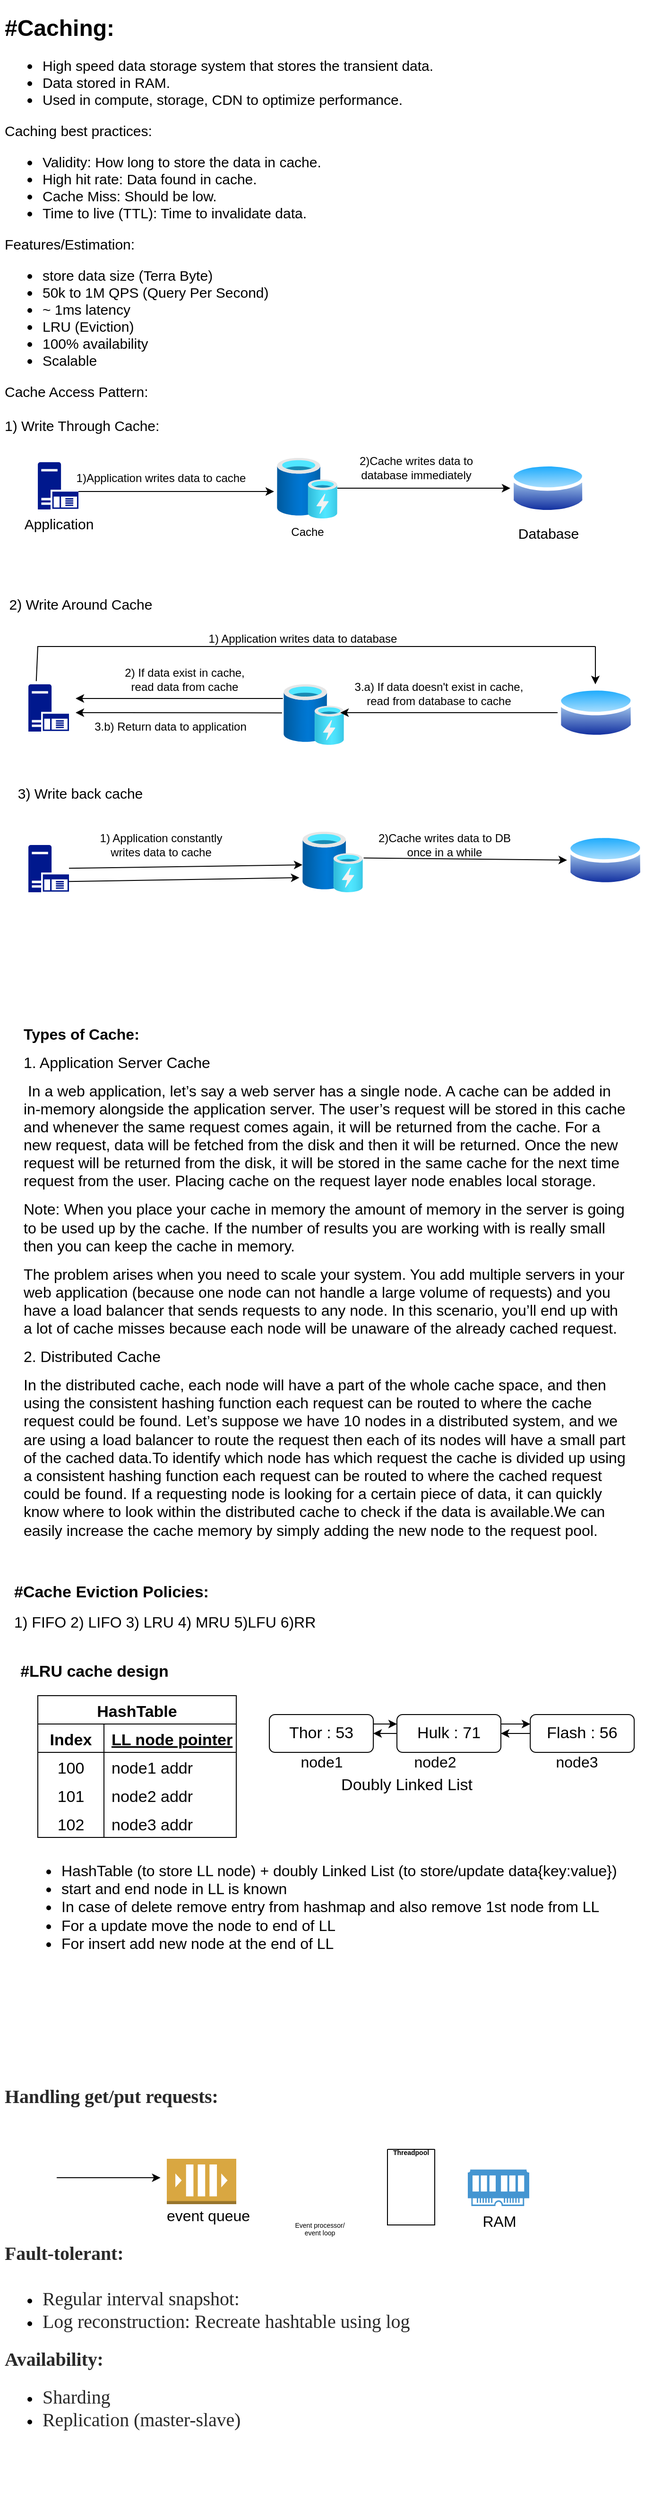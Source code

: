 <mxfile version="20.7.4" type="device"><diagram id="CX_LdZxqwpBXBb2fjDOH" name="Page-1"><mxGraphModel dx="1050" dy="619" grid="1" gridSize="10" guides="1" tooltips="1" connect="1" arrows="1" fold="1" page="1" pageScale="1" pageWidth="850" pageHeight="1100" math="0" shadow="0"><root><mxCell id="0"/><mxCell id="1" parent="0"/><mxCell id="mdD5uKrrwGzvPD0FfZI1-1" value="&lt;h1&gt;#Caching:&lt;/h1&gt;&lt;div style=&quot;font-size: 15px;&quot;&gt;&lt;ul&gt;&lt;li&gt;High speed data storage system that stores the transient data.&lt;/li&gt;&lt;li&gt;Data stored in RAM.&lt;/li&gt;&lt;li&gt;Used in compute, storage, CDN to optimize performance.&lt;/li&gt;&lt;/ul&gt;&lt;div&gt;Caching best practices:&lt;/div&gt;&lt;div&gt;&lt;ul&gt;&lt;li&gt;Validity: How long to store the data in cache.&lt;/li&gt;&lt;li&gt;High hit rate: Data found in cache.&lt;/li&gt;&lt;li&gt;Cache Miss: Should be low.&lt;/li&gt;&lt;li&gt;Time to live (TTL): Time to invalidate data.&lt;/li&gt;&lt;/ul&gt;&lt;div&gt;Features/Estimation:&lt;/div&gt;&lt;/div&gt;&lt;div&gt;&lt;ul&gt;&lt;li&gt;store data size (Terra Byte)&lt;/li&gt;&lt;li&gt;50k to 1M QPS (Query Per Second)&lt;/li&gt;&lt;li&gt;~ 1ms latency&lt;/li&gt;&lt;li&gt;LRU (Eviction)&lt;/li&gt;&lt;li&gt;100% availability&lt;/li&gt;&lt;li&gt;Scalable&lt;/li&gt;&lt;/ul&gt;&lt;div&gt;Cache Access Pattern:&lt;/div&gt;&lt;/div&gt;&lt;div&gt;&lt;br&gt;&lt;/div&gt;&lt;div&gt;1) Write Through Cache:&lt;/div&gt;&lt;div&gt;&lt;br&gt;&lt;/div&gt;&lt;div&gt;&lt;br&gt;&lt;/div&gt;&lt;/div&gt;" style="text;html=1;strokeColor=none;fillColor=none;spacing=5;spacingTop=-20;whiteSpace=wrap;overflow=hidden;rounded=0;" vertex="1" parent="1"><mxGeometry x="30" y="46" width="650" height="594" as="geometry"/></mxCell><mxCell id="mdD5uKrrwGzvPD0FfZI1-2" value="Application" style="sketch=0;aspect=fixed;pointerEvents=1;shadow=0;dashed=0;html=1;strokeColor=none;labelPosition=center;verticalLabelPosition=bottom;verticalAlign=top;align=center;fillColor=#00188D;shape=mxgraph.mscae.enterprise.application_server;fontSize=15;" vertex="1" parent="1"><mxGeometry x="70" y="525" width="43" height="50" as="geometry"/></mxCell><mxCell id="mdD5uKrrwGzvPD0FfZI1-3" value="Cache" style="aspect=fixed;html=1;points=[];align=center;image;fontSize=12;image=img/lib/azure2/general/Cache.svg;" vertex="1" parent="1"><mxGeometry x="323" y="520.5" width="64" height="64" as="geometry"/></mxCell><mxCell id="mdD5uKrrwGzvPD0FfZI1-4" value="Database" style="aspect=fixed;perimeter=ellipsePerimeter;html=1;align=center;shadow=0;dashed=0;spacingTop=3;image;image=img/lib/active_directory/database.svg;fontSize=15;" vertex="1" parent="1"><mxGeometry x="570" y="523" width="79.73" height="59" as="geometry"/></mxCell><mxCell id="mdD5uKrrwGzvPD0FfZI1-8" value="" style="endArrow=classic;html=1;rounded=0;fontSize=15;entryX=0;entryY=0.5;entryDx=0;entryDy=0;" edge="1" parent="1" source="mdD5uKrrwGzvPD0FfZI1-3" target="mdD5uKrrwGzvPD0FfZI1-4"><mxGeometry width="50" height="50" relative="1" as="geometry"><mxPoint x="400" y="640" as="sourcePoint"/><mxPoint x="460" y="590" as="targetPoint"/></mxGeometry></mxCell><mxCell id="mdD5uKrrwGzvPD0FfZI1-11" value="2)Cache writes data to &lt;br&gt;database immediately" style="edgeLabel;html=1;align=center;verticalAlign=middle;resizable=0;points=[];fontSize=12;" vertex="1" connectable="0" parent="mdD5uKrrwGzvPD0FfZI1-8"><mxGeometry x="-0.15" y="3" relative="1" as="geometry"><mxPoint x="5" y="-19" as="offset"/></mxGeometry></mxCell><mxCell id="mdD5uKrrwGzvPD0FfZI1-9" value="" style="endArrow=classic;html=1;rounded=0;fontSize=15;exitX=1;exitY=0.62;exitDx=0;exitDy=0;exitPerimeter=0;" edge="1" parent="1" source="mdD5uKrrwGzvPD0FfZI1-2"><mxGeometry width="50" height="50" relative="1" as="geometry"><mxPoint x="397" y="562.5" as="sourcePoint"/><mxPoint x="320" y="556" as="targetPoint"/></mxGeometry></mxCell><mxCell id="mdD5uKrrwGzvPD0FfZI1-10" value="&lt;font style=&quot;font-size: 12px;&quot;&gt;1)Application writes data to cache&lt;/font&gt;" style="edgeLabel;html=1;align=center;verticalAlign=middle;resizable=0;points=[];fontSize=15;" vertex="1" connectable="0" parent="mdD5uKrrwGzvPD0FfZI1-9"><mxGeometry x="0.244" y="3" relative="1" as="geometry"><mxPoint x="-42" y="-13" as="offset"/></mxGeometry></mxCell><mxCell id="mdD5uKrrwGzvPD0FfZI1-12" value="&lt;font style=&quot;font-size: 15px;&quot;&gt;2) Write Around Cache&lt;/font&gt;" style="text;html=1;align=center;verticalAlign=middle;resizable=0;points=[];autosize=1;strokeColor=none;fillColor=none;fontSize=12;" vertex="1" parent="1"><mxGeometry x="30" y="660" width="170" height="30" as="geometry"/></mxCell><mxCell id="mdD5uKrrwGzvPD0FfZI1-14" value="" style="aspect=fixed;perimeter=ellipsePerimeter;html=1;align=center;shadow=0;dashed=0;spacingTop=3;image;image=img/lib/active_directory/database.svg;fontSize=15;" vertex="1" parent="1"><mxGeometry x="620" y="760" width="81.08" height="60" as="geometry"/></mxCell><mxCell id="mdD5uKrrwGzvPD0FfZI1-15" value="" style="sketch=0;aspect=fixed;pointerEvents=1;shadow=0;dashed=0;html=1;strokeColor=none;labelPosition=center;verticalLabelPosition=bottom;verticalAlign=top;align=center;fillColor=#00188D;shape=mxgraph.mscae.enterprise.application_server;fontSize=15;" vertex="1" parent="1"><mxGeometry x="60" y="760" width="43" height="50" as="geometry"/></mxCell><mxCell id="mdD5uKrrwGzvPD0FfZI1-16" value="" style="aspect=fixed;html=1;points=[];align=center;image;fontSize=12;image=img/lib/azure2/general/Cache.svg;" vertex="1" parent="1"><mxGeometry x="330" y="760" width="64" height="64" as="geometry"/></mxCell><mxCell id="mdD5uKrrwGzvPD0FfZI1-25" value="" style="endArrow=none;html=1;rounded=0;fontSize=15;exitX=0.195;exitY=-0.068;exitDx=0;exitDy=0;exitPerimeter=0;" edge="1" parent="1" source="mdD5uKrrwGzvPD0FfZI1-15"><mxGeometry width="50" height="50" relative="1" as="geometry"><mxPoint x="400" y="950" as="sourcePoint"/><mxPoint x="660" y="720" as="targetPoint"/><Array as="points"><mxPoint x="70" y="720"/></Array></mxGeometry></mxCell><mxCell id="mdD5uKrrwGzvPD0FfZI1-26" value="" style="endArrow=classic;html=1;rounded=0;fontSize=15;" edge="1" parent="1"><mxGeometry width="50" height="50" relative="1" as="geometry"><mxPoint x="660" y="720" as="sourcePoint"/><mxPoint x="660" y="760" as="targetPoint"/></mxGeometry></mxCell><mxCell id="mdD5uKrrwGzvPD0FfZI1-27" value="&lt;font style=&quot;font-size: 12px;&quot;&gt;1) Application writes data to database&lt;/font&gt;" style="text;html=1;align=center;verticalAlign=middle;resizable=0;points=[];autosize=1;strokeColor=none;fillColor=none;fontSize=15;" vertex="1" parent="1"><mxGeometry x="240" y="695" width="220" height="30" as="geometry"/></mxCell><mxCell id="mdD5uKrrwGzvPD0FfZI1-28" value="" style="endArrow=classic;html=1;rounded=0;fontSize=12;exitX=-0.012;exitY=0.234;exitDx=0;exitDy=0;exitPerimeter=0;" edge="1" parent="1" source="mdD5uKrrwGzvPD0FfZI1-16"><mxGeometry width="50" height="50" relative="1" as="geometry"><mxPoint x="400" y="950" as="sourcePoint"/><mxPoint x="110" y="775" as="targetPoint"/></mxGeometry></mxCell><mxCell id="mdD5uKrrwGzvPD0FfZI1-29" value="" style="endArrow=classic;html=1;rounded=0;fontSize=12;entryX=0.938;entryY=0.469;entryDx=0;entryDy=0;entryPerimeter=0;exitX=0;exitY=0.5;exitDx=0;exitDy=0;" edge="1" parent="1" source="mdD5uKrrwGzvPD0FfZI1-14" target="mdD5uKrrwGzvPD0FfZI1-16"><mxGeometry width="50" height="50" relative="1" as="geometry"><mxPoint x="339.232" y="784.976" as="sourcePoint"/><mxPoint x="116.784" y="783.4" as="targetPoint"/></mxGeometry></mxCell><mxCell id="mdD5uKrrwGzvPD0FfZI1-30" value="" style="endArrow=classic;html=1;rounded=0;fontSize=12;exitX=-0.025;exitY=0.472;exitDx=0;exitDy=0;exitPerimeter=0;" edge="1" parent="1" source="mdD5uKrrwGzvPD0FfZI1-16"><mxGeometry width="50" height="50" relative="1" as="geometry"><mxPoint x="320" y="790" as="sourcePoint"/><mxPoint x="110" y="790" as="targetPoint"/></mxGeometry></mxCell><mxCell id="mdD5uKrrwGzvPD0FfZI1-31" value="2) If data exist in cache, &lt;br&gt;read data from cache" style="text;html=1;align=center;verticalAlign=middle;resizable=0;points=[];autosize=1;strokeColor=none;fillColor=none;fontSize=12;" vertex="1" parent="1"><mxGeometry x="150" y="735" width="150" height="40" as="geometry"/></mxCell><mxCell id="mdD5uKrrwGzvPD0FfZI1-32" value="3.a) If data doesn't exist in cache, &lt;br&gt;read from database to cache" style="text;html=1;align=center;verticalAlign=middle;resizable=0;points=[];autosize=1;strokeColor=none;fillColor=none;fontSize=12;" vertex="1" parent="1"><mxGeometry x="394" y="750" width="200" height="40" as="geometry"/></mxCell><mxCell id="mdD5uKrrwGzvPD0FfZI1-33" value="3.b) Return data to application" style="text;html=1;align=center;verticalAlign=middle;resizable=0;points=[];autosize=1;strokeColor=none;fillColor=none;fontSize=12;" vertex="1" parent="1"><mxGeometry x="120" y="790" width="180" height="30" as="geometry"/></mxCell><mxCell id="mdD5uKrrwGzvPD0FfZI1-34" value="&lt;font style=&quot;font-size: 15px;&quot;&gt;3) Write back cache&lt;/font&gt;" style="text;html=1;strokeColor=none;fillColor=none;align=center;verticalAlign=middle;whiteSpace=wrap;rounded=0;fontSize=12;" vertex="1" parent="1"><mxGeometry x="40" y="860" width="150" height="30" as="geometry"/></mxCell><mxCell id="mdD5uKrrwGzvPD0FfZI1-35" value="" style="sketch=0;aspect=fixed;pointerEvents=1;shadow=0;dashed=0;html=1;strokeColor=none;labelPosition=center;verticalLabelPosition=bottom;verticalAlign=top;align=center;fillColor=#00188D;shape=mxgraph.mscae.enterprise.application_server;fontSize=15;" vertex="1" parent="1"><mxGeometry x="60" y="930" width="43" height="50" as="geometry"/></mxCell><mxCell id="mdD5uKrrwGzvPD0FfZI1-36" value="" style="aspect=fixed;html=1;points=[];align=center;image;fontSize=12;image=img/lib/azure2/general/Cache.svg;" vertex="1" parent="1"><mxGeometry x="350" y="916" width="64" height="64" as="geometry"/></mxCell><mxCell id="mdD5uKrrwGzvPD0FfZI1-37" value="" style="aspect=fixed;perimeter=ellipsePerimeter;html=1;align=center;shadow=0;dashed=0;spacingTop=3;image;image=img/lib/active_directory/database.svg;fontSize=15;" vertex="1" parent="1"><mxGeometry x="630" y="916" width="81.08" height="60" as="geometry"/></mxCell><mxCell id="mdD5uKrrwGzvPD0FfZI1-38" value="" style="endArrow=classic;html=1;rounded=0;fontSize=12;entryX=0;entryY=0.547;entryDx=0;entryDy=0;entryPerimeter=0;" edge="1" parent="1" source="mdD5uKrrwGzvPD0FfZI1-35" target="mdD5uKrrwGzvPD0FfZI1-36"><mxGeometry width="50" height="50" relative="1" as="geometry"><mxPoint x="400" y="920" as="sourcePoint"/><mxPoint x="450" y="870" as="targetPoint"/></mxGeometry></mxCell><mxCell id="mdD5uKrrwGzvPD0FfZI1-39" value="" style="endArrow=classic;html=1;rounded=0;fontSize=12;entryX=-0.05;entryY=0.759;entryDx=0;entryDy=0;entryPerimeter=0;exitX=0.995;exitY=0.772;exitDx=0;exitDy=0;exitPerimeter=0;" edge="1" parent="1" source="mdD5uKrrwGzvPD0FfZI1-35" target="mdD5uKrrwGzvPD0FfZI1-36"><mxGeometry width="50" height="50" relative="1" as="geometry"><mxPoint x="113" y="964.68" as="sourcePoint"/><mxPoint x="360" y="961.008" as="targetPoint"/></mxGeometry></mxCell><mxCell id="mdD5uKrrwGzvPD0FfZI1-40" value="" style="endArrow=classic;html=1;rounded=0;fontSize=12;entryX=0;entryY=0.5;entryDx=0;entryDy=0;exitX=1.012;exitY=0.434;exitDx=0;exitDy=0;exitPerimeter=0;" edge="1" parent="1" source="mdD5uKrrwGzvPD0FfZI1-36" target="mdD5uKrrwGzvPD0FfZI1-37"><mxGeometry width="50" height="50" relative="1" as="geometry"><mxPoint x="112.785" y="978.6" as="sourcePoint"/><mxPoint x="356.8" y="974.576" as="targetPoint"/></mxGeometry></mxCell><mxCell id="mdD5uKrrwGzvPD0FfZI1-41" value="1) Application constantly &lt;br&gt;writes data to cache" style="text;html=1;align=center;verticalAlign=middle;resizable=0;points=[];autosize=1;strokeColor=none;fillColor=none;fontSize=12;" vertex="1" parent="1"><mxGeometry x="125" y="910" width="150" height="40" as="geometry"/></mxCell><mxCell id="mdD5uKrrwGzvPD0FfZI1-42" value="2)Cache writes data to DB &lt;br&gt;once in a while" style="text;html=1;align=center;verticalAlign=middle;resizable=0;points=[];autosize=1;strokeColor=none;fillColor=none;fontSize=12;" vertex="1" parent="1"><mxGeometry x="420" y="910" width="160" height="40" as="geometry"/></mxCell><mxCell id="mdD5uKrrwGzvPD0FfZI1-43" value="&lt;h1 style=&quot;font-size: 16px;&quot;&gt;&lt;font style=&quot;font-size: 16px;&quot;&gt;Types of Cache:&lt;/font&gt;&lt;/h1&gt;&lt;h1 style=&quot;font-size: 16px;&quot;&gt;&lt;span style=&quot;font-weight: normal;&quot;&gt;&lt;font style=&quot;font-size: 16px;&quot;&gt;1. Application Server Cache&lt;/font&gt;&lt;/span&gt;&lt;/h1&gt;&lt;h1 style=&quot;font-size: 16px;&quot;&gt;&lt;span style=&quot;font-weight: normal;&quot;&gt;&lt;font style=&quot;font-size: 16px;&quot;&gt;&amp;nbsp;In a web application, let’s say a web server has a single node. A cache can be added in in-memory alongside the application server. The user’s request will be stored in this cache and whenever the same request comes again, it will be returned from the cache. For a new request, data will be fetched from the disk and then it will be returned. Once the new request will be returned from the disk, it will be stored in the same cache for the next time request from the user. Placing cache on the request layer node enables local storage.&lt;/font&gt;&lt;/span&gt;&lt;/h1&gt;&lt;h1 style=&quot;font-size: 16px;&quot;&gt;&lt;span style=&quot;font-weight: normal; background-color: initial;&quot;&gt;Note: When you place your cache in memory the amount of memory in the server is going to be used up by the cache. If the number of results you are working with is really small then you can keep the cache in memory.&amp;nbsp;&lt;/span&gt;&lt;br&gt;&lt;/h1&gt;&lt;h1 style=&quot;font-size: 16px;&quot;&gt;&lt;span style=&quot;font-weight: normal; background-color: initial;&quot;&gt;The problem arises when you need to scale your system. You add multiple servers in your web application (because one node can not handle a large volume of requests) and you have a load balancer that sends requests to any node. In this scenario, you’ll end up with a lot of cache misses because each node will be unaware of the already cached request.&amp;nbsp;&lt;/span&gt;&lt;br&gt;&lt;/h1&gt;&lt;h1 style=&quot;font-size: 16px;&quot;&gt;&lt;span style=&quot;font-weight: normal; background-color: initial;&quot;&gt;2. Distributed Cache&lt;/span&gt;&lt;br&gt;&lt;/h1&gt;&lt;h1 style=&quot;font-size: 16px;&quot;&gt;&lt;span style=&quot;font-weight: normal;&quot;&gt;&lt;font style=&quot;font-size: 16px;&quot;&gt;In the distributed cache, each node will have a part of the whole cache space, and then using the consistent hashing function each request can be routed to where the cache request could be found. Let’s suppose we have 10 nodes in a distributed system, and we are using a load balancer to route the request then&amp;nbsp;&lt;/font&gt;each of its nodes will have a small part of the cached data.To identify which node has which request the cache is divided up using a consistent hashing function each request can be routed to where the cached request could be found. If a requesting node is looking for a certain piece of data, it can quickly know where to look within the distributed cache to check if the data is available.We can easily increase the cache memory by simply adding the new node to the request pool.&lt;/span&gt;&lt;/h1&gt;" style="text;html=1;strokeColor=none;fillColor=none;spacing=5;spacingTop=-20;whiteSpace=wrap;overflow=hidden;rounded=0;fontSize=15;" vertex="1" parent="1"><mxGeometry x="50" y="1120" width="650" height="580" as="geometry"/></mxCell><mxCell id="mdD5uKrrwGzvPD0FfZI1-79" value="&lt;h1 style=&quot;font-size: 17px;&quot;&gt;#Cache Eviction Policies:&lt;/h1&gt;&lt;div&gt;&lt;span style=&quot;font-weight: normal;&quot;&gt;1) FIFO 2) LIFO 3) LRU 4) MRU 5)LFU 6)RR&lt;/span&gt;&lt;/div&gt;" style="text;html=1;strokeColor=none;fillColor=none;spacing=5;spacingTop=-20;whiteSpace=wrap;overflow=hidden;rounded=0;fontSize=16;" vertex="1" parent="1"><mxGeometry x="40" y="1710" width="550" height="70" as="geometry"/></mxCell><mxCell id="mdD5uKrrwGzvPD0FfZI1-94" value="&lt;b&gt;#LRU cache design&lt;/b&gt;" style="text;html=1;strokeColor=none;fillColor=none;align=center;verticalAlign=middle;whiteSpace=wrap;rounded=0;fontSize=17;" vertex="1" parent="1"><mxGeometry x="30" y="1790" width="200" height="30" as="geometry"/></mxCell><mxCell id="mdD5uKrrwGzvPD0FfZI1-105" value="HashTable" style="shape=table;startSize=30;container=1;collapsible=1;childLayout=tableLayout;fixedRows=1;rowLines=0;fontStyle=1;align=center;resizeLast=1;fontSize=17;" vertex="1" parent="1"><mxGeometry x="70" y="1830" width="210" height="150" as="geometry"/></mxCell><mxCell id="mdD5uKrrwGzvPD0FfZI1-106" value="" style="shape=tableRow;horizontal=0;startSize=0;swimlaneHead=0;swimlaneBody=0;fillColor=none;collapsible=0;dropTarget=0;points=[[0,0.5],[1,0.5]];portConstraint=eastwest;top=0;left=0;right=0;bottom=1;fontSize=17;" vertex="1" parent="mdD5uKrrwGzvPD0FfZI1-105"><mxGeometry y="30" width="210" height="30" as="geometry"/></mxCell><mxCell id="mdD5uKrrwGzvPD0FfZI1-107" value="Index" style="shape=partialRectangle;connectable=0;fillColor=none;top=0;left=0;bottom=0;right=0;fontStyle=1;overflow=hidden;fontSize=17;" vertex="1" parent="mdD5uKrrwGzvPD0FfZI1-106"><mxGeometry width="70" height="30" as="geometry"><mxRectangle width="70" height="30" as="alternateBounds"/></mxGeometry></mxCell><mxCell id="mdD5uKrrwGzvPD0FfZI1-108" value="LL node pointer" style="shape=partialRectangle;connectable=0;fillColor=none;top=0;left=0;bottom=0;right=0;align=left;spacingLeft=6;fontStyle=5;overflow=hidden;fontSize=17;" vertex="1" parent="mdD5uKrrwGzvPD0FfZI1-106"><mxGeometry x="70" width="140" height="30" as="geometry"><mxRectangle width="140" height="30" as="alternateBounds"/></mxGeometry></mxCell><mxCell id="mdD5uKrrwGzvPD0FfZI1-109" value="" style="shape=tableRow;horizontal=0;startSize=0;swimlaneHead=0;swimlaneBody=0;fillColor=none;collapsible=0;dropTarget=0;points=[[0,0.5],[1,0.5]];portConstraint=eastwest;top=0;left=0;right=0;bottom=0;fontSize=17;" vertex="1" parent="mdD5uKrrwGzvPD0FfZI1-105"><mxGeometry y="60" width="210" height="30" as="geometry"/></mxCell><mxCell id="mdD5uKrrwGzvPD0FfZI1-110" value="100" style="shape=partialRectangle;connectable=0;fillColor=none;top=0;left=0;bottom=0;right=0;editable=1;overflow=hidden;fontSize=17;" vertex="1" parent="mdD5uKrrwGzvPD0FfZI1-109"><mxGeometry width="70" height="30" as="geometry"><mxRectangle width="70" height="30" as="alternateBounds"/></mxGeometry></mxCell><mxCell id="mdD5uKrrwGzvPD0FfZI1-111" value="node1 addr" style="shape=partialRectangle;connectable=0;fillColor=none;top=0;left=0;bottom=0;right=0;align=left;spacingLeft=6;overflow=hidden;fontSize=17;" vertex="1" parent="mdD5uKrrwGzvPD0FfZI1-109"><mxGeometry x="70" width="140" height="30" as="geometry"><mxRectangle width="140" height="30" as="alternateBounds"/></mxGeometry></mxCell><mxCell id="mdD5uKrrwGzvPD0FfZI1-112" value="" style="shape=tableRow;horizontal=0;startSize=0;swimlaneHead=0;swimlaneBody=0;fillColor=none;collapsible=0;dropTarget=0;points=[[0,0.5],[1,0.5]];portConstraint=eastwest;top=0;left=0;right=0;bottom=0;fontSize=17;" vertex="1" parent="mdD5uKrrwGzvPD0FfZI1-105"><mxGeometry y="90" width="210" height="30" as="geometry"/></mxCell><mxCell id="mdD5uKrrwGzvPD0FfZI1-113" value="101" style="shape=partialRectangle;connectable=0;fillColor=none;top=0;left=0;bottom=0;right=0;editable=1;overflow=hidden;fontSize=17;" vertex="1" parent="mdD5uKrrwGzvPD0FfZI1-112"><mxGeometry width="70" height="30" as="geometry"><mxRectangle width="70" height="30" as="alternateBounds"/></mxGeometry></mxCell><mxCell id="mdD5uKrrwGzvPD0FfZI1-114" value="node2 addr" style="shape=partialRectangle;connectable=0;fillColor=none;top=0;left=0;bottom=0;right=0;align=left;spacingLeft=6;overflow=hidden;fontSize=17;" vertex="1" parent="mdD5uKrrwGzvPD0FfZI1-112"><mxGeometry x="70" width="140" height="30" as="geometry"><mxRectangle width="140" height="30" as="alternateBounds"/></mxGeometry></mxCell><mxCell id="mdD5uKrrwGzvPD0FfZI1-115" value="" style="shape=tableRow;horizontal=0;startSize=0;swimlaneHead=0;swimlaneBody=0;fillColor=none;collapsible=0;dropTarget=0;points=[[0,0.5],[1,0.5]];portConstraint=eastwest;top=0;left=0;right=0;bottom=0;fontSize=17;" vertex="1" parent="mdD5uKrrwGzvPD0FfZI1-105"><mxGeometry y="120" width="210" height="30" as="geometry"/></mxCell><mxCell id="mdD5uKrrwGzvPD0FfZI1-116" value="102" style="shape=partialRectangle;connectable=0;fillColor=none;top=0;left=0;bottom=0;right=0;editable=1;overflow=hidden;fontSize=17;" vertex="1" parent="mdD5uKrrwGzvPD0FfZI1-115"><mxGeometry width="70" height="30" as="geometry"><mxRectangle width="70" height="30" as="alternateBounds"/></mxGeometry></mxCell><mxCell id="mdD5uKrrwGzvPD0FfZI1-117" value="node3 addr" style="shape=partialRectangle;connectable=0;fillColor=none;top=0;left=0;bottom=0;right=0;align=left;spacingLeft=6;overflow=hidden;fontSize=17;" vertex="1" parent="mdD5uKrrwGzvPD0FfZI1-115"><mxGeometry x="70" width="140" height="30" as="geometry"><mxRectangle width="140" height="30" as="alternateBounds"/></mxGeometry></mxCell><mxCell id="mdD5uKrrwGzvPD0FfZI1-118" value="&lt;span style=&quot;text-align: left;&quot;&gt;Thor : 53&lt;/span&gt;" style="rounded=1;whiteSpace=wrap;html=1;fontSize=17;" vertex="1" parent="1"><mxGeometry x="315" y="1850" width="110" height="40" as="geometry"/></mxCell><mxCell id="mdD5uKrrwGzvPD0FfZI1-125" value="" style="edgeStyle=orthogonalEdgeStyle;rounded=0;orthogonalLoop=1;jettySize=auto;html=1;fontSize=17;entryX=0;entryY=0.25;entryDx=0;entryDy=0;exitX=1;exitY=0.25;exitDx=0;exitDy=0;" edge="1" parent="1" source="mdD5uKrrwGzvPD0FfZI1-119" target="mdD5uKrrwGzvPD0FfZI1-120"><mxGeometry relative="1" as="geometry"/></mxCell><mxCell id="mdD5uKrrwGzvPD0FfZI1-119" value="&lt;span style=&quot;text-align: left;&quot;&gt;Hulk : 71&lt;/span&gt;" style="rounded=1;whiteSpace=wrap;html=1;fontSize=17;" vertex="1" parent="1"><mxGeometry x="450" y="1850" width="110" height="40" as="geometry"/></mxCell><mxCell id="mdD5uKrrwGzvPD0FfZI1-120" value="&lt;span style=&quot;text-align: left;&quot;&gt;Flash : 56&lt;/span&gt;" style="rounded=1;whiteSpace=wrap;html=1;fontSize=17;" vertex="1" parent="1"><mxGeometry x="591.08" y="1850" width="110" height="40" as="geometry"/></mxCell><mxCell id="mdD5uKrrwGzvPD0FfZI1-121" value="" style="endArrow=classic;html=1;rounded=0;fontSize=17;entryX=0;entryY=0.25;entryDx=0;entryDy=0;exitX=1;exitY=0.25;exitDx=0;exitDy=0;" edge="1" parent="1" source="mdD5uKrrwGzvPD0FfZI1-118" target="mdD5uKrrwGzvPD0FfZI1-119"><mxGeometry width="50" height="50" relative="1" as="geometry"><mxPoint x="400" y="1900" as="sourcePoint"/><mxPoint x="450" y="1850" as="targetPoint"/></mxGeometry></mxCell><mxCell id="mdD5uKrrwGzvPD0FfZI1-126" value="" style="endArrow=classic;html=1;rounded=0;fontSize=17;entryX=1;entryY=0.5;entryDx=0;entryDy=0;exitX=0;exitY=0.5;exitDx=0;exitDy=0;" edge="1" parent="1" source="mdD5uKrrwGzvPD0FfZI1-119" target="mdD5uKrrwGzvPD0FfZI1-118"><mxGeometry width="50" height="50" relative="1" as="geometry"><mxPoint x="400" y="1900" as="sourcePoint"/><mxPoint x="450" y="1850" as="targetPoint"/></mxGeometry></mxCell><mxCell id="mdD5uKrrwGzvPD0FfZI1-127" value="" style="endArrow=classic;html=1;rounded=0;fontSize=17;exitX=0;exitY=0.5;exitDx=0;exitDy=0;entryX=1;entryY=0.5;entryDx=0;entryDy=0;" edge="1" parent="1" source="mdD5uKrrwGzvPD0FfZI1-120" target="mdD5uKrrwGzvPD0FfZI1-119"><mxGeometry width="50" height="50" relative="1" as="geometry"><mxPoint x="510" y="1880" as="sourcePoint"/><mxPoint x="610" y="1870" as="targetPoint"/></mxGeometry></mxCell><mxCell id="mdD5uKrrwGzvPD0FfZI1-128" value="Doubly Linked List" style="text;html=1;align=center;verticalAlign=middle;resizable=0;points=[];autosize=1;strokeColor=none;fillColor=none;fontSize=17;" vertex="1" parent="1"><mxGeometry x="380" y="1910" width="160" height="30" as="geometry"/></mxCell><mxCell id="mdD5uKrrwGzvPD0FfZI1-129" value="&lt;h1 style=&quot;font-size: 16px;&quot;&gt;&lt;div&gt;&lt;ul&gt;&lt;li&gt;&lt;span style=&quot;font-weight: normal;&quot;&gt;HashTable (to store LL node) + doubly Linked List (to store/update data{key:value})&lt;/span&gt;&lt;/li&gt;&lt;li&gt;&lt;span style=&quot;font-weight: normal;&quot;&gt;start and end node in LL is known&lt;/span&gt;&lt;/li&gt;&lt;li&gt;&lt;span style=&quot;font-weight: normal;&quot;&gt;In case of delete remove entry from hashmap and also remove 1st node from LL&lt;/span&gt;&lt;/li&gt;&lt;li&gt;&lt;span style=&quot;font-weight: normal;&quot;&gt;For a update move the node to end of LL&lt;/span&gt;&lt;/li&gt;&lt;li&gt;&lt;span style=&quot;font-weight: normal;&quot;&gt;For insert add new node at the end of LL&lt;/span&gt;&lt;/li&gt;&lt;/ul&gt;&lt;/div&gt;&lt;/h1&gt;" style="text;html=1;strokeColor=none;fillColor=none;spacing=5;spacingTop=-20;whiteSpace=wrap;overflow=hidden;rounded=0;fontSize=13;" vertex="1" parent="1"><mxGeometry x="50" y="2000" width="650" height="120" as="geometry"/></mxCell><mxCell id="mdD5uKrrwGzvPD0FfZI1-131" value="node1" style="text;html=1;align=center;verticalAlign=middle;resizable=0;points=[];autosize=1;strokeColor=none;fillColor=none;fontSize=16;" vertex="1" parent="1"><mxGeometry x="335" y="1885" width="70" height="30" as="geometry"/></mxCell><mxCell id="mdD5uKrrwGzvPD0FfZI1-133" value="node2" style="text;html=1;align=center;verticalAlign=middle;resizable=0;points=[];autosize=1;strokeColor=none;fillColor=none;fontSize=16;" vertex="1" parent="1"><mxGeometry x="455" y="1885" width="70" height="30" as="geometry"/></mxCell><mxCell id="mdD5uKrrwGzvPD0FfZI1-134" value="node3" style="text;html=1;align=center;verticalAlign=middle;resizable=0;points=[];autosize=1;strokeColor=none;fillColor=none;fontSize=16;" vertex="1" parent="1"><mxGeometry x="605" y="1885" width="70" height="30" as="geometry"/></mxCell><mxCell id="mdD5uKrrwGzvPD0FfZI1-137" value="" style="outlineConnect=0;dashed=0;verticalLabelPosition=bottom;verticalAlign=top;align=center;html=1;shape=mxgraph.aws3.queue;fillColor=#D9A741;gradientColor=none;fontSize=16;" vertex="1" parent="1"><mxGeometry x="206.5" y="2320" width="73.5" height="48" as="geometry"/></mxCell><mxCell id="mdD5uKrrwGzvPD0FfZI1-138" value="event queue" style="text;html=1;align=center;verticalAlign=middle;resizable=0;points=[];autosize=1;strokeColor=none;fillColor=none;fontSize=16;" vertex="1" parent="1"><mxGeometry x="195" y="2365" width="110" height="30" as="geometry"/></mxCell><mxCell id="mdD5uKrrwGzvPD0FfZI1-139" value="RAM" style="pointerEvents=1;shadow=0;dashed=0;html=1;strokeColor=none;fillColor=#4495D1;labelPosition=center;verticalLabelPosition=bottom;verticalAlign=top;align=center;outlineConnect=0;shape=mxgraph.veeam.ram;fontSize=16;" vertex="1" parent="1"><mxGeometry x="525" y="2331.4" width="65" height="38.6" as="geometry"/></mxCell><mxCell id="mdD5uKrrwGzvPD0FfZI1-140" value="&lt;font style=&quot;font-size: 7px;&quot;&gt;Threadpool&lt;/font&gt;" style="swimlane;whiteSpace=wrap;html=1;fontSize=16;startSize=0;" vertex="1" parent="1"><mxGeometry x="440" y="2310" width="50" height="80" as="geometry"/></mxCell><mxCell id="mdD5uKrrwGzvPD0FfZI1-135" value="&lt;h1&gt;&lt;span style=&quot;box-sizing: inherit; font-family: source-serif-pro, Georgia, Cambria, &amp;quot;Times New Roman&amp;quot;, Times, serif; color: rgb(41, 41, 41); font-size: 20px; letter-spacing: -0.06px; background-color: rgb(255, 255, 255);&quot; class=&quot;is hj&quot;&gt;Handling get/put requests:&lt;/span&gt;&lt;/h1&gt;&lt;div&gt;&lt;span style=&quot;box-sizing: inherit; font-family: source-serif-pro, Georgia, Cambria, &amp;quot;Times New Roman&amp;quot;, Times, serif; color: rgb(41, 41, 41); font-size: 20px; letter-spacing: -0.06px; background-color: rgb(255, 255, 255);&quot; class=&quot;is hj&quot;&gt;&lt;br&gt;&lt;/span&gt;&lt;/div&gt;&lt;h1&gt;&lt;span style=&quot;box-sizing: inherit; font-family: source-serif-pro, Georgia, Cambria, &amp;quot;Times New Roman&amp;quot;, Times, serif; color: rgb(41, 41, 41); font-size: 20px; letter-spacing: -0.06px; background-color: rgb(255, 255, 255);&quot; class=&quot;is hj&quot;&gt;&lt;br&gt;&lt;/span&gt;&lt;/h1&gt;&lt;h1&gt;&lt;span style=&quot;box-sizing: inherit; font-family: source-serif-pro, Georgia, Cambria, &amp;quot;Times New Roman&amp;quot;, Times, serif; color: rgb(41, 41, 41); font-size: 20px; letter-spacing: -0.06px; background-color: rgb(255, 255, 255);&quot; class=&quot;is hj&quot;&gt;Fault-tolerant:&lt;/span&gt;&lt;br&gt;&lt;/h1&gt;&lt;div&gt;&lt;ul&gt;&lt;li&gt;&lt;span style=&quot;box-sizing: inherit; background-color: rgb(255, 255, 255);&quot; class=&quot;is hj&quot;&gt;&lt;font face=&quot;source-serif-pro, Georgia, Cambria, Times New Roman, Times, serif&quot; color=&quot;#292929&quot;&gt;&lt;span style=&quot;font-size: 20px; letter-spacing: -0.06px;&quot;&gt;Regular interval snapshot:&lt;/span&gt;&lt;/font&gt;&lt;br&gt;&lt;/span&gt;&lt;/li&gt;&lt;li&gt;&lt;span style=&quot;box-sizing: inherit; background-color: rgb(255, 255, 255);&quot; class=&quot;is hj&quot;&gt;&lt;font face=&quot;source-serif-pro, Georgia, Cambria, Times New Roman, Times, serif&quot; color=&quot;#292929&quot;&gt;&lt;span style=&quot;font-size: 20px; letter-spacing: -0.06px;&quot;&gt;Log reconstruction: Recreate hashtable using log&lt;/span&gt;&lt;br&gt;&lt;/font&gt;&lt;/span&gt;&lt;/li&gt;&lt;/ul&gt;&lt;div&gt;&lt;font face=&quot;source-serif-pro, Georgia, Cambria, Times New Roman, Times, serif&quot; color=&quot;#292929&quot;&gt;&lt;span style=&quot;font-size: 20px; letter-spacing: -0.06px;&quot;&gt;&lt;b&gt;Availability:&lt;/b&gt;&lt;/span&gt;&lt;/font&gt;&lt;/div&gt;&lt;/div&gt;&lt;div&gt;&lt;ul&gt;&lt;li&gt;&lt;font face=&quot;source-serif-pro, Georgia, Cambria, Times New Roman, Times, serif&quot; color=&quot;#292929&quot;&gt;&lt;span style=&quot;font-size: 20px; letter-spacing: -0.06px;&quot;&gt;Sharding&lt;/span&gt;&lt;/font&gt;&lt;/li&gt;&lt;li&gt;&lt;font face=&quot;source-serif-pro, Georgia, Cambria, Times New Roman, Times, serif&quot; color=&quot;#292929&quot;&gt;&lt;span style=&quot;font-size: 20px; letter-spacing: -0.06px;&quot;&gt;Replication (master-slave)&lt;/span&gt;&lt;/font&gt;&lt;/li&gt;&lt;/ul&gt;&lt;/div&gt;" style="text;html=1;strokeColor=none;fillColor=none;spacing=5;spacingTop=-20;whiteSpace=wrap;overflow=hidden;rounded=0;fontSize=16;" vertex="1" parent="1"><mxGeometry x="30" y="2220" width="600" height="460" as="geometry"/></mxCell><mxCell id="mdD5uKrrwGzvPD0FfZI1-141" value="Event processor/ &lt;br&gt;event loop" style="shape=image;html=1;verticalAlign=top;verticalLabelPosition=bottom;labelBackgroundColor=#ffffff;imageAspect=0;aspect=fixed;image=https://cdn0.iconfinder.com/data/icons/thin-line-icons-for-seo-and-development-1/64/Programming_Development_hardware-128.png;fontSize=7;" vertex="1" parent="1"><mxGeometry x="340" y="2325" width="55" height="55" as="geometry"/></mxCell><mxCell id="mdD5uKrrwGzvPD0FfZI1-144" value="" style="endArrow=classic;html=1;rounded=0;fontSize=7;entryX=0.283;entryY=0.261;entryDx=0;entryDy=0;entryPerimeter=0;exitX=0.1;exitY=0.261;exitDx=0;exitDy=0;exitPerimeter=0;" edge="1" parent="1" source="mdD5uKrrwGzvPD0FfZI1-135" target="mdD5uKrrwGzvPD0FfZI1-135"><mxGeometry width="50" height="50" relative="1" as="geometry"><mxPoint x="400" y="2470" as="sourcePoint"/><mxPoint x="450" y="2420" as="targetPoint"/></mxGeometry></mxCell></root></mxGraphModel></diagram></mxfile>
